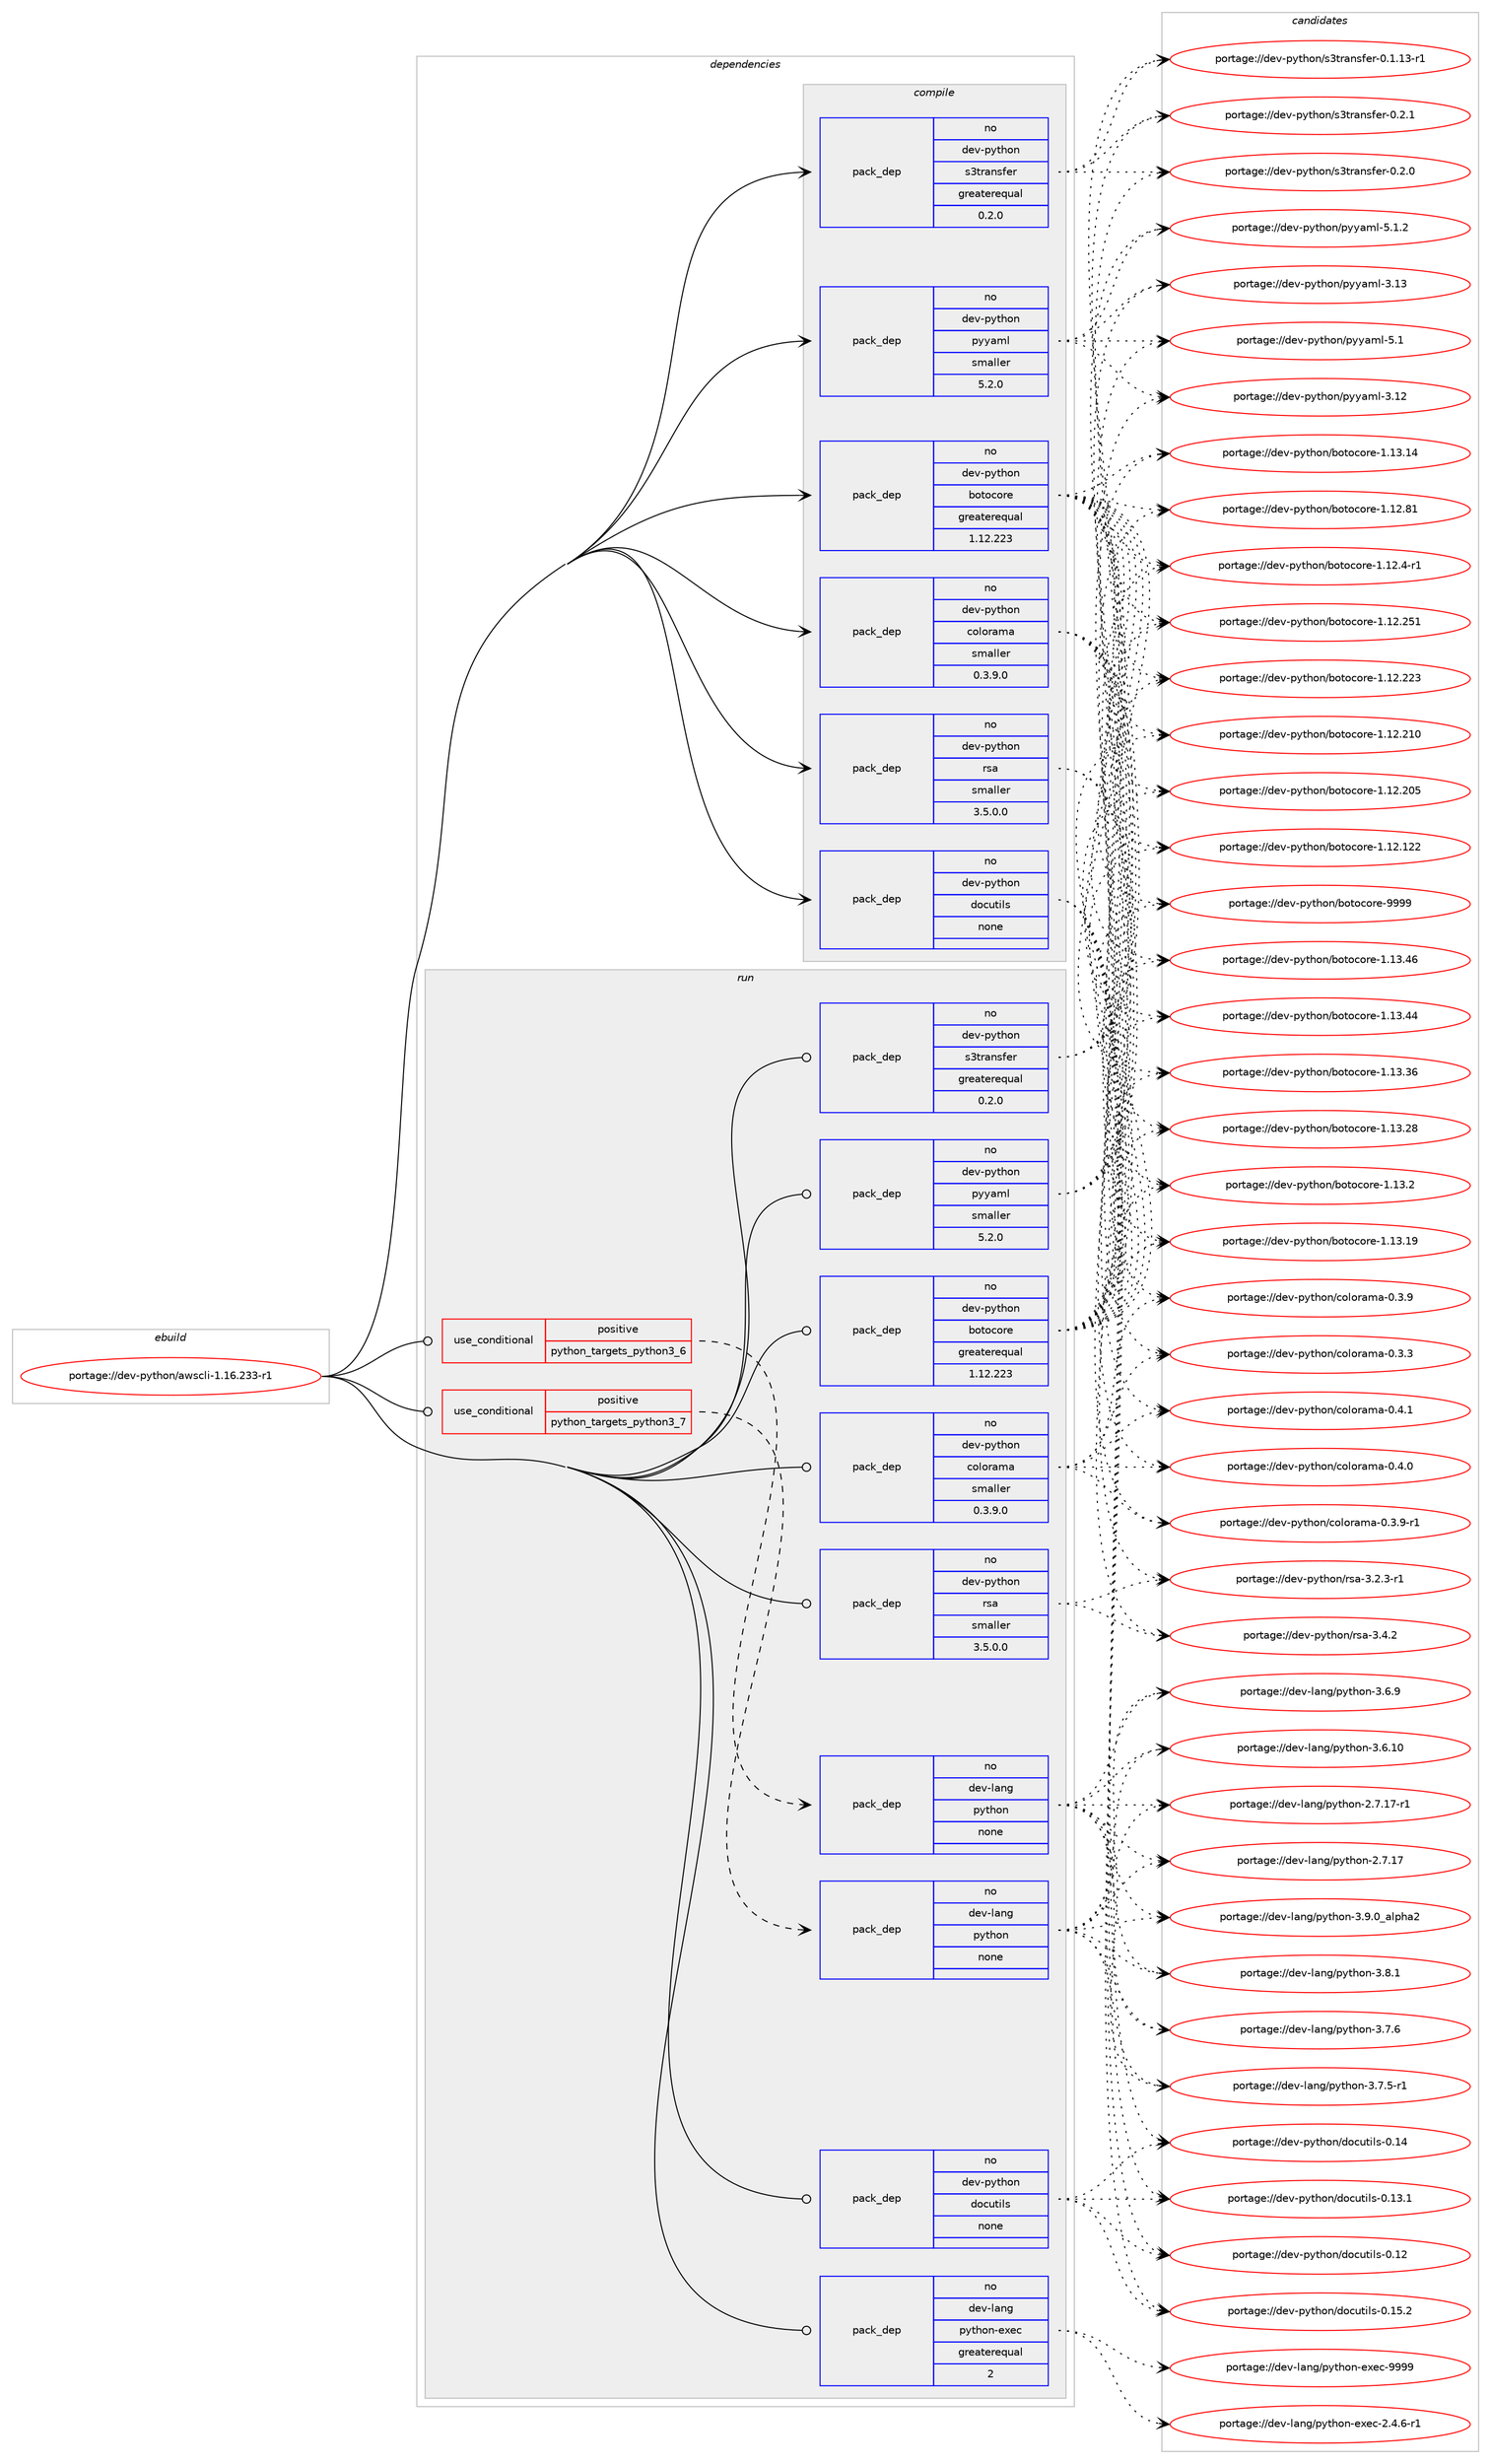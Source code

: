 digraph prolog {

# *************
# Graph options
# *************

newrank=true;
concentrate=true;
compound=true;
graph [rankdir=LR,fontname=Helvetica,fontsize=10,ranksep=1.5];#, ranksep=2.5, nodesep=0.2];
edge  [arrowhead=vee];
node  [fontname=Helvetica,fontsize=10];

# **********
# The ebuild
# **********

subgraph cluster_leftcol {
color=gray;
label=<<i>ebuild</i>>;
id [label="portage://dev-python/awscli-1.16.233-r1", color=red, width=4, href="../dev-python/awscli-1.16.233-r1.svg"];
}

# ****************
# The dependencies
# ****************

subgraph cluster_midcol {
color=gray;
label=<<i>dependencies</i>>;
subgraph cluster_compile {
fillcolor="#eeeeee";
style=filled;
label=<<i>compile</i>>;
subgraph pack346637 {
dependency470301 [label=<<TABLE BORDER="0" CELLBORDER="1" CELLSPACING="0" CELLPADDING="4" WIDTH="220"><TR><TD ROWSPAN="6" CELLPADDING="30">pack_dep</TD></TR><TR><TD WIDTH="110">no</TD></TR><TR><TD>dev-python</TD></TR><TR><TD>botocore</TD></TR><TR><TD>greaterequal</TD></TR><TR><TD>1.12.223</TD></TR></TABLE>>, shape=none, color=blue];
}
id:e -> dependency470301:w [weight=20,style="solid",arrowhead="vee"];
subgraph pack346638 {
dependency470302 [label=<<TABLE BORDER="0" CELLBORDER="1" CELLSPACING="0" CELLPADDING="4" WIDTH="220"><TR><TD ROWSPAN="6" CELLPADDING="30">pack_dep</TD></TR><TR><TD WIDTH="110">no</TD></TR><TR><TD>dev-python</TD></TR><TR><TD>colorama</TD></TR><TR><TD>smaller</TD></TR><TR><TD>0.3.9.0</TD></TR></TABLE>>, shape=none, color=blue];
}
id:e -> dependency470302:w [weight=20,style="solid",arrowhead="vee"];
subgraph pack346639 {
dependency470303 [label=<<TABLE BORDER="0" CELLBORDER="1" CELLSPACING="0" CELLPADDING="4" WIDTH="220"><TR><TD ROWSPAN="6" CELLPADDING="30">pack_dep</TD></TR><TR><TD WIDTH="110">no</TD></TR><TR><TD>dev-python</TD></TR><TR><TD>docutils</TD></TR><TR><TD>none</TD></TR><TR><TD></TD></TR></TABLE>>, shape=none, color=blue];
}
id:e -> dependency470303:w [weight=20,style="solid",arrowhead="vee"];
subgraph pack346640 {
dependency470304 [label=<<TABLE BORDER="0" CELLBORDER="1" CELLSPACING="0" CELLPADDING="4" WIDTH="220"><TR><TD ROWSPAN="6" CELLPADDING="30">pack_dep</TD></TR><TR><TD WIDTH="110">no</TD></TR><TR><TD>dev-python</TD></TR><TR><TD>pyyaml</TD></TR><TR><TD>smaller</TD></TR><TR><TD>5.2.0</TD></TR></TABLE>>, shape=none, color=blue];
}
id:e -> dependency470304:w [weight=20,style="solid",arrowhead="vee"];
subgraph pack346641 {
dependency470305 [label=<<TABLE BORDER="0" CELLBORDER="1" CELLSPACING="0" CELLPADDING="4" WIDTH="220"><TR><TD ROWSPAN="6" CELLPADDING="30">pack_dep</TD></TR><TR><TD WIDTH="110">no</TD></TR><TR><TD>dev-python</TD></TR><TR><TD>rsa</TD></TR><TR><TD>smaller</TD></TR><TR><TD>3.5.0.0</TD></TR></TABLE>>, shape=none, color=blue];
}
id:e -> dependency470305:w [weight=20,style="solid",arrowhead="vee"];
subgraph pack346642 {
dependency470306 [label=<<TABLE BORDER="0" CELLBORDER="1" CELLSPACING="0" CELLPADDING="4" WIDTH="220"><TR><TD ROWSPAN="6" CELLPADDING="30">pack_dep</TD></TR><TR><TD WIDTH="110">no</TD></TR><TR><TD>dev-python</TD></TR><TR><TD>s3transfer</TD></TR><TR><TD>greaterequal</TD></TR><TR><TD>0.2.0</TD></TR></TABLE>>, shape=none, color=blue];
}
id:e -> dependency470306:w [weight=20,style="solid",arrowhead="vee"];
}
subgraph cluster_compileandrun {
fillcolor="#eeeeee";
style=filled;
label=<<i>compile and run</i>>;
}
subgraph cluster_run {
fillcolor="#eeeeee";
style=filled;
label=<<i>run</i>>;
subgraph cond118649 {
dependency470307 [label=<<TABLE BORDER="0" CELLBORDER="1" CELLSPACING="0" CELLPADDING="4"><TR><TD ROWSPAN="3" CELLPADDING="10">use_conditional</TD></TR><TR><TD>positive</TD></TR><TR><TD>python_targets_python3_6</TD></TR></TABLE>>, shape=none, color=red];
subgraph pack346643 {
dependency470308 [label=<<TABLE BORDER="0" CELLBORDER="1" CELLSPACING="0" CELLPADDING="4" WIDTH="220"><TR><TD ROWSPAN="6" CELLPADDING="30">pack_dep</TD></TR><TR><TD WIDTH="110">no</TD></TR><TR><TD>dev-lang</TD></TR><TR><TD>python</TD></TR><TR><TD>none</TD></TR><TR><TD></TD></TR></TABLE>>, shape=none, color=blue];
}
dependency470307:e -> dependency470308:w [weight=20,style="dashed",arrowhead="vee"];
}
id:e -> dependency470307:w [weight=20,style="solid",arrowhead="odot"];
subgraph cond118650 {
dependency470309 [label=<<TABLE BORDER="0" CELLBORDER="1" CELLSPACING="0" CELLPADDING="4"><TR><TD ROWSPAN="3" CELLPADDING="10">use_conditional</TD></TR><TR><TD>positive</TD></TR><TR><TD>python_targets_python3_7</TD></TR></TABLE>>, shape=none, color=red];
subgraph pack346644 {
dependency470310 [label=<<TABLE BORDER="0" CELLBORDER="1" CELLSPACING="0" CELLPADDING="4" WIDTH="220"><TR><TD ROWSPAN="6" CELLPADDING="30">pack_dep</TD></TR><TR><TD WIDTH="110">no</TD></TR><TR><TD>dev-lang</TD></TR><TR><TD>python</TD></TR><TR><TD>none</TD></TR><TR><TD></TD></TR></TABLE>>, shape=none, color=blue];
}
dependency470309:e -> dependency470310:w [weight=20,style="dashed",arrowhead="vee"];
}
id:e -> dependency470309:w [weight=20,style="solid",arrowhead="odot"];
subgraph pack346645 {
dependency470311 [label=<<TABLE BORDER="0" CELLBORDER="1" CELLSPACING="0" CELLPADDING="4" WIDTH="220"><TR><TD ROWSPAN="6" CELLPADDING="30">pack_dep</TD></TR><TR><TD WIDTH="110">no</TD></TR><TR><TD>dev-lang</TD></TR><TR><TD>python-exec</TD></TR><TR><TD>greaterequal</TD></TR><TR><TD>2</TD></TR></TABLE>>, shape=none, color=blue];
}
id:e -> dependency470311:w [weight=20,style="solid",arrowhead="odot"];
subgraph pack346646 {
dependency470312 [label=<<TABLE BORDER="0" CELLBORDER="1" CELLSPACING="0" CELLPADDING="4" WIDTH="220"><TR><TD ROWSPAN="6" CELLPADDING="30">pack_dep</TD></TR><TR><TD WIDTH="110">no</TD></TR><TR><TD>dev-python</TD></TR><TR><TD>botocore</TD></TR><TR><TD>greaterequal</TD></TR><TR><TD>1.12.223</TD></TR></TABLE>>, shape=none, color=blue];
}
id:e -> dependency470312:w [weight=20,style="solid",arrowhead="odot"];
subgraph pack346647 {
dependency470313 [label=<<TABLE BORDER="0" CELLBORDER="1" CELLSPACING="0" CELLPADDING="4" WIDTH="220"><TR><TD ROWSPAN="6" CELLPADDING="30">pack_dep</TD></TR><TR><TD WIDTH="110">no</TD></TR><TR><TD>dev-python</TD></TR><TR><TD>colorama</TD></TR><TR><TD>smaller</TD></TR><TR><TD>0.3.9.0</TD></TR></TABLE>>, shape=none, color=blue];
}
id:e -> dependency470313:w [weight=20,style="solid",arrowhead="odot"];
subgraph pack346648 {
dependency470314 [label=<<TABLE BORDER="0" CELLBORDER="1" CELLSPACING="0" CELLPADDING="4" WIDTH="220"><TR><TD ROWSPAN="6" CELLPADDING="30">pack_dep</TD></TR><TR><TD WIDTH="110">no</TD></TR><TR><TD>dev-python</TD></TR><TR><TD>docutils</TD></TR><TR><TD>none</TD></TR><TR><TD></TD></TR></TABLE>>, shape=none, color=blue];
}
id:e -> dependency470314:w [weight=20,style="solid",arrowhead="odot"];
subgraph pack346649 {
dependency470315 [label=<<TABLE BORDER="0" CELLBORDER="1" CELLSPACING="0" CELLPADDING="4" WIDTH="220"><TR><TD ROWSPAN="6" CELLPADDING="30">pack_dep</TD></TR><TR><TD WIDTH="110">no</TD></TR><TR><TD>dev-python</TD></TR><TR><TD>pyyaml</TD></TR><TR><TD>smaller</TD></TR><TR><TD>5.2.0</TD></TR></TABLE>>, shape=none, color=blue];
}
id:e -> dependency470315:w [weight=20,style="solid",arrowhead="odot"];
subgraph pack346650 {
dependency470316 [label=<<TABLE BORDER="0" CELLBORDER="1" CELLSPACING="0" CELLPADDING="4" WIDTH="220"><TR><TD ROWSPAN="6" CELLPADDING="30">pack_dep</TD></TR><TR><TD WIDTH="110">no</TD></TR><TR><TD>dev-python</TD></TR><TR><TD>rsa</TD></TR><TR><TD>smaller</TD></TR><TR><TD>3.5.0.0</TD></TR></TABLE>>, shape=none, color=blue];
}
id:e -> dependency470316:w [weight=20,style="solid",arrowhead="odot"];
subgraph pack346651 {
dependency470317 [label=<<TABLE BORDER="0" CELLBORDER="1" CELLSPACING="0" CELLPADDING="4" WIDTH="220"><TR><TD ROWSPAN="6" CELLPADDING="30">pack_dep</TD></TR><TR><TD WIDTH="110">no</TD></TR><TR><TD>dev-python</TD></TR><TR><TD>s3transfer</TD></TR><TR><TD>greaterequal</TD></TR><TR><TD>0.2.0</TD></TR></TABLE>>, shape=none, color=blue];
}
id:e -> dependency470317:w [weight=20,style="solid",arrowhead="odot"];
}
}

# **************
# The candidates
# **************

subgraph cluster_choices {
rank=same;
color=gray;
label=<<i>candidates</i>>;

subgraph choice346637 {
color=black;
nodesep=1;
choice100101118451121211161041111104798111116111991111141014557575757 [label="portage://dev-python/botocore-9999", color=red, width=4,href="../dev-python/botocore-9999.svg"];
choice100101118451121211161041111104798111116111991111141014549464951465254 [label="portage://dev-python/botocore-1.13.46", color=red, width=4,href="../dev-python/botocore-1.13.46.svg"];
choice100101118451121211161041111104798111116111991111141014549464951465252 [label="portage://dev-python/botocore-1.13.44", color=red, width=4,href="../dev-python/botocore-1.13.44.svg"];
choice100101118451121211161041111104798111116111991111141014549464951465154 [label="portage://dev-python/botocore-1.13.36", color=red, width=4,href="../dev-python/botocore-1.13.36.svg"];
choice100101118451121211161041111104798111116111991111141014549464951465056 [label="portage://dev-python/botocore-1.13.28", color=red, width=4,href="../dev-python/botocore-1.13.28.svg"];
choice1001011184511212111610411111047981111161119911111410145494649514650 [label="portage://dev-python/botocore-1.13.2", color=red, width=4,href="../dev-python/botocore-1.13.2.svg"];
choice100101118451121211161041111104798111116111991111141014549464951464957 [label="portage://dev-python/botocore-1.13.19", color=red, width=4,href="../dev-python/botocore-1.13.19.svg"];
choice100101118451121211161041111104798111116111991111141014549464951464952 [label="portage://dev-python/botocore-1.13.14", color=red, width=4,href="../dev-python/botocore-1.13.14.svg"];
choice100101118451121211161041111104798111116111991111141014549464950465649 [label="portage://dev-python/botocore-1.12.81", color=red, width=4,href="../dev-python/botocore-1.12.81.svg"];
choice10010111845112121116104111110479811111611199111114101454946495046524511449 [label="portage://dev-python/botocore-1.12.4-r1", color=red, width=4,href="../dev-python/botocore-1.12.4-r1.svg"];
choice10010111845112121116104111110479811111611199111114101454946495046505349 [label="portage://dev-python/botocore-1.12.251", color=red, width=4,href="../dev-python/botocore-1.12.251.svg"];
choice10010111845112121116104111110479811111611199111114101454946495046505051 [label="portage://dev-python/botocore-1.12.223", color=red, width=4,href="../dev-python/botocore-1.12.223.svg"];
choice10010111845112121116104111110479811111611199111114101454946495046504948 [label="portage://dev-python/botocore-1.12.210", color=red, width=4,href="../dev-python/botocore-1.12.210.svg"];
choice10010111845112121116104111110479811111611199111114101454946495046504853 [label="portage://dev-python/botocore-1.12.205", color=red, width=4,href="../dev-python/botocore-1.12.205.svg"];
choice10010111845112121116104111110479811111611199111114101454946495046495050 [label="portage://dev-python/botocore-1.12.122", color=red, width=4,href="../dev-python/botocore-1.12.122.svg"];
dependency470301:e -> choice100101118451121211161041111104798111116111991111141014557575757:w [style=dotted,weight="100"];
dependency470301:e -> choice100101118451121211161041111104798111116111991111141014549464951465254:w [style=dotted,weight="100"];
dependency470301:e -> choice100101118451121211161041111104798111116111991111141014549464951465252:w [style=dotted,weight="100"];
dependency470301:e -> choice100101118451121211161041111104798111116111991111141014549464951465154:w [style=dotted,weight="100"];
dependency470301:e -> choice100101118451121211161041111104798111116111991111141014549464951465056:w [style=dotted,weight="100"];
dependency470301:e -> choice1001011184511212111610411111047981111161119911111410145494649514650:w [style=dotted,weight="100"];
dependency470301:e -> choice100101118451121211161041111104798111116111991111141014549464951464957:w [style=dotted,weight="100"];
dependency470301:e -> choice100101118451121211161041111104798111116111991111141014549464951464952:w [style=dotted,weight="100"];
dependency470301:e -> choice100101118451121211161041111104798111116111991111141014549464950465649:w [style=dotted,weight="100"];
dependency470301:e -> choice10010111845112121116104111110479811111611199111114101454946495046524511449:w [style=dotted,weight="100"];
dependency470301:e -> choice10010111845112121116104111110479811111611199111114101454946495046505349:w [style=dotted,weight="100"];
dependency470301:e -> choice10010111845112121116104111110479811111611199111114101454946495046505051:w [style=dotted,weight="100"];
dependency470301:e -> choice10010111845112121116104111110479811111611199111114101454946495046504948:w [style=dotted,weight="100"];
dependency470301:e -> choice10010111845112121116104111110479811111611199111114101454946495046504853:w [style=dotted,weight="100"];
dependency470301:e -> choice10010111845112121116104111110479811111611199111114101454946495046495050:w [style=dotted,weight="100"];
}
subgraph choice346638 {
color=black;
nodesep=1;
choice1001011184511212111610411111047991111081111149710997454846524649 [label="portage://dev-python/colorama-0.4.1", color=red, width=4,href="../dev-python/colorama-0.4.1.svg"];
choice1001011184511212111610411111047991111081111149710997454846524648 [label="portage://dev-python/colorama-0.4.0", color=red, width=4,href="../dev-python/colorama-0.4.0.svg"];
choice10010111845112121116104111110479911110811111497109974548465146574511449 [label="portage://dev-python/colorama-0.3.9-r1", color=red, width=4,href="../dev-python/colorama-0.3.9-r1.svg"];
choice1001011184511212111610411111047991111081111149710997454846514657 [label="portage://dev-python/colorama-0.3.9", color=red, width=4,href="../dev-python/colorama-0.3.9.svg"];
choice1001011184511212111610411111047991111081111149710997454846514651 [label="portage://dev-python/colorama-0.3.3", color=red, width=4,href="../dev-python/colorama-0.3.3.svg"];
dependency470302:e -> choice1001011184511212111610411111047991111081111149710997454846524649:w [style=dotted,weight="100"];
dependency470302:e -> choice1001011184511212111610411111047991111081111149710997454846524648:w [style=dotted,weight="100"];
dependency470302:e -> choice10010111845112121116104111110479911110811111497109974548465146574511449:w [style=dotted,weight="100"];
dependency470302:e -> choice1001011184511212111610411111047991111081111149710997454846514657:w [style=dotted,weight="100"];
dependency470302:e -> choice1001011184511212111610411111047991111081111149710997454846514651:w [style=dotted,weight="100"];
}
subgraph choice346639 {
color=black;
nodesep=1;
choice10010111845112121116104111110471001119911711610510811545484649534650 [label="portage://dev-python/docutils-0.15.2", color=red, width=4,href="../dev-python/docutils-0.15.2.svg"];
choice1001011184511212111610411111047100111991171161051081154548464952 [label="portage://dev-python/docutils-0.14", color=red, width=4,href="../dev-python/docutils-0.14.svg"];
choice10010111845112121116104111110471001119911711610510811545484649514649 [label="portage://dev-python/docutils-0.13.1", color=red, width=4,href="../dev-python/docutils-0.13.1.svg"];
choice1001011184511212111610411111047100111991171161051081154548464950 [label="portage://dev-python/docutils-0.12", color=red, width=4,href="../dev-python/docutils-0.12.svg"];
dependency470303:e -> choice10010111845112121116104111110471001119911711610510811545484649534650:w [style=dotted,weight="100"];
dependency470303:e -> choice1001011184511212111610411111047100111991171161051081154548464952:w [style=dotted,weight="100"];
dependency470303:e -> choice10010111845112121116104111110471001119911711610510811545484649514649:w [style=dotted,weight="100"];
dependency470303:e -> choice1001011184511212111610411111047100111991171161051081154548464950:w [style=dotted,weight="100"];
}
subgraph choice346640 {
color=black;
nodesep=1;
choice100101118451121211161041111104711212112197109108455346494650 [label="portage://dev-python/pyyaml-5.1.2", color=red, width=4,href="../dev-python/pyyaml-5.1.2.svg"];
choice10010111845112121116104111110471121211219710910845534649 [label="portage://dev-python/pyyaml-5.1", color=red, width=4,href="../dev-python/pyyaml-5.1.svg"];
choice1001011184511212111610411111047112121121971091084551464951 [label="portage://dev-python/pyyaml-3.13", color=red, width=4,href="../dev-python/pyyaml-3.13.svg"];
choice1001011184511212111610411111047112121121971091084551464950 [label="portage://dev-python/pyyaml-3.12", color=red, width=4,href="../dev-python/pyyaml-3.12.svg"];
dependency470304:e -> choice100101118451121211161041111104711212112197109108455346494650:w [style=dotted,weight="100"];
dependency470304:e -> choice10010111845112121116104111110471121211219710910845534649:w [style=dotted,weight="100"];
dependency470304:e -> choice1001011184511212111610411111047112121121971091084551464951:w [style=dotted,weight="100"];
dependency470304:e -> choice1001011184511212111610411111047112121121971091084551464950:w [style=dotted,weight="100"];
}
subgraph choice346641 {
color=black;
nodesep=1;
choice100101118451121211161041111104711411597455146524650 [label="portage://dev-python/rsa-3.4.2", color=red, width=4,href="../dev-python/rsa-3.4.2.svg"];
choice1001011184511212111610411111047114115974551465046514511449 [label="portage://dev-python/rsa-3.2.3-r1", color=red, width=4,href="../dev-python/rsa-3.2.3-r1.svg"];
dependency470305:e -> choice100101118451121211161041111104711411597455146524650:w [style=dotted,weight="100"];
dependency470305:e -> choice1001011184511212111610411111047114115974551465046514511449:w [style=dotted,weight="100"];
}
subgraph choice346642 {
color=black;
nodesep=1;
choice10010111845112121116104111110471155111611497110115102101114454846504649 [label="portage://dev-python/s3transfer-0.2.1", color=red, width=4,href="../dev-python/s3transfer-0.2.1.svg"];
choice10010111845112121116104111110471155111611497110115102101114454846504648 [label="portage://dev-python/s3transfer-0.2.0", color=red, width=4,href="../dev-python/s3transfer-0.2.0.svg"];
choice10010111845112121116104111110471155111611497110115102101114454846494649514511449 [label="portage://dev-python/s3transfer-0.1.13-r1", color=red, width=4,href="../dev-python/s3transfer-0.1.13-r1.svg"];
dependency470306:e -> choice10010111845112121116104111110471155111611497110115102101114454846504649:w [style=dotted,weight="100"];
dependency470306:e -> choice10010111845112121116104111110471155111611497110115102101114454846504648:w [style=dotted,weight="100"];
dependency470306:e -> choice10010111845112121116104111110471155111611497110115102101114454846494649514511449:w [style=dotted,weight="100"];
}
subgraph choice346643 {
color=black;
nodesep=1;
choice10010111845108971101034711212111610411111045514657464895971081121049750 [label="portage://dev-lang/python-3.9.0_alpha2", color=red, width=4,href="../dev-lang/python-3.9.0_alpha2.svg"];
choice100101118451089711010347112121116104111110455146564649 [label="portage://dev-lang/python-3.8.1", color=red, width=4,href="../dev-lang/python-3.8.1.svg"];
choice100101118451089711010347112121116104111110455146554654 [label="portage://dev-lang/python-3.7.6", color=red, width=4,href="../dev-lang/python-3.7.6.svg"];
choice1001011184510897110103471121211161041111104551465546534511449 [label="portage://dev-lang/python-3.7.5-r1", color=red, width=4,href="../dev-lang/python-3.7.5-r1.svg"];
choice100101118451089711010347112121116104111110455146544657 [label="portage://dev-lang/python-3.6.9", color=red, width=4,href="../dev-lang/python-3.6.9.svg"];
choice10010111845108971101034711212111610411111045514654464948 [label="portage://dev-lang/python-3.6.10", color=red, width=4,href="../dev-lang/python-3.6.10.svg"];
choice100101118451089711010347112121116104111110455046554649554511449 [label="portage://dev-lang/python-2.7.17-r1", color=red, width=4,href="../dev-lang/python-2.7.17-r1.svg"];
choice10010111845108971101034711212111610411111045504655464955 [label="portage://dev-lang/python-2.7.17", color=red, width=4,href="../dev-lang/python-2.7.17.svg"];
dependency470308:e -> choice10010111845108971101034711212111610411111045514657464895971081121049750:w [style=dotted,weight="100"];
dependency470308:e -> choice100101118451089711010347112121116104111110455146564649:w [style=dotted,weight="100"];
dependency470308:e -> choice100101118451089711010347112121116104111110455146554654:w [style=dotted,weight="100"];
dependency470308:e -> choice1001011184510897110103471121211161041111104551465546534511449:w [style=dotted,weight="100"];
dependency470308:e -> choice100101118451089711010347112121116104111110455146544657:w [style=dotted,weight="100"];
dependency470308:e -> choice10010111845108971101034711212111610411111045514654464948:w [style=dotted,weight="100"];
dependency470308:e -> choice100101118451089711010347112121116104111110455046554649554511449:w [style=dotted,weight="100"];
dependency470308:e -> choice10010111845108971101034711212111610411111045504655464955:w [style=dotted,weight="100"];
}
subgraph choice346644 {
color=black;
nodesep=1;
choice10010111845108971101034711212111610411111045514657464895971081121049750 [label="portage://dev-lang/python-3.9.0_alpha2", color=red, width=4,href="../dev-lang/python-3.9.0_alpha2.svg"];
choice100101118451089711010347112121116104111110455146564649 [label="portage://dev-lang/python-3.8.1", color=red, width=4,href="../dev-lang/python-3.8.1.svg"];
choice100101118451089711010347112121116104111110455146554654 [label="portage://dev-lang/python-3.7.6", color=red, width=4,href="../dev-lang/python-3.7.6.svg"];
choice1001011184510897110103471121211161041111104551465546534511449 [label="portage://dev-lang/python-3.7.5-r1", color=red, width=4,href="../dev-lang/python-3.7.5-r1.svg"];
choice100101118451089711010347112121116104111110455146544657 [label="portage://dev-lang/python-3.6.9", color=red, width=4,href="../dev-lang/python-3.6.9.svg"];
choice10010111845108971101034711212111610411111045514654464948 [label="portage://dev-lang/python-3.6.10", color=red, width=4,href="../dev-lang/python-3.6.10.svg"];
choice100101118451089711010347112121116104111110455046554649554511449 [label="portage://dev-lang/python-2.7.17-r1", color=red, width=4,href="../dev-lang/python-2.7.17-r1.svg"];
choice10010111845108971101034711212111610411111045504655464955 [label="portage://dev-lang/python-2.7.17", color=red, width=4,href="../dev-lang/python-2.7.17.svg"];
dependency470310:e -> choice10010111845108971101034711212111610411111045514657464895971081121049750:w [style=dotted,weight="100"];
dependency470310:e -> choice100101118451089711010347112121116104111110455146564649:w [style=dotted,weight="100"];
dependency470310:e -> choice100101118451089711010347112121116104111110455146554654:w [style=dotted,weight="100"];
dependency470310:e -> choice1001011184510897110103471121211161041111104551465546534511449:w [style=dotted,weight="100"];
dependency470310:e -> choice100101118451089711010347112121116104111110455146544657:w [style=dotted,weight="100"];
dependency470310:e -> choice10010111845108971101034711212111610411111045514654464948:w [style=dotted,weight="100"];
dependency470310:e -> choice100101118451089711010347112121116104111110455046554649554511449:w [style=dotted,weight="100"];
dependency470310:e -> choice10010111845108971101034711212111610411111045504655464955:w [style=dotted,weight="100"];
}
subgraph choice346645 {
color=black;
nodesep=1;
choice10010111845108971101034711212111610411111045101120101994557575757 [label="portage://dev-lang/python-exec-9999", color=red, width=4,href="../dev-lang/python-exec-9999.svg"];
choice10010111845108971101034711212111610411111045101120101994550465246544511449 [label="portage://dev-lang/python-exec-2.4.6-r1", color=red, width=4,href="../dev-lang/python-exec-2.4.6-r1.svg"];
dependency470311:e -> choice10010111845108971101034711212111610411111045101120101994557575757:w [style=dotted,weight="100"];
dependency470311:e -> choice10010111845108971101034711212111610411111045101120101994550465246544511449:w [style=dotted,weight="100"];
}
subgraph choice346646 {
color=black;
nodesep=1;
choice100101118451121211161041111104798111116111991111141014557575757 [label="portage://dev-python/botocore-9999", color=red, width=4,href="../dev-python/botocore-9999.svg"];
choice100101118451121211161041111104798111116111991111141014549464951465254 [label="portage://dev-python/botocore-1.13.46", color=red, width=4,href="../dev-python/botocore-1.13.46.svg"];
choice100101118451121211161041111104798111116111991111141014549464951465252 [label="portage://dev-python/botocore-1.13.44", color=red, width=4,href="../dev-python/botocore-1.13.44.svg"];
choice100101118451121211161041111104798111116111991111141014549464951465154 [label="portage://dev-python/botocore-1.13.36", color=red, width=4,href="../dev-python/botocore-1.13.36.svg"];
choice100101118451121211161041111104798111116111991111141014549464951465056 [label="portage://dev-python/botocore-1.13.28", color=red, width=4,href="../dev-python/botocore-1.13.28.svg"];
choice1001011184511212111610411111047981111161119911111410145494649514650 [label="portage://dev-python/botocore-1.13.2", color=red, width=4,href="../dev-python/botocore-1.13.2.svg"];
choice100101118451121211161041111104798111116111991111141014549464951464957 [label="portage://dev-python/botocore-1.13.19", color=red, width=4,href="../dev-python/botocore-1.13.19.svg"];
choice100101118451121211161041111104798111116111991111141014549464951464952 [label="portage://dev-python/botocore-1.13.14", color=red, width=4,href="../dev-python/botocore-1.13.14.svg"];
choice100101118451121211161041111104798111116111991111141014549464950465649 [label="portage://dev-python/botocore-1.12.81", color=red, width=4,href="../dev-python/botocore-1.12.81.svg"];
choice10010111845112121116104111110479811111611199111114101454946495046524511449 [label="portage://dev-python/botocore-1.12.4-r1", color=red, width=4,href="../dev-python/botocore-1.12.4-r1.svg"];
choice10010111845112121116104111110479811111611199111114101454946495046505349 [label="portage://dev-python/botocore-1.12.251", color=red, width=4,href="../dev-python/botocore-1.12.251.svg"];
choice10010111845112121116104111110479811111611199111114101454946495046505051 [label="portage://dev-python/botocore-1.12.223", color=red, width=4,href="../dev-python/botocore-1.12.223.svg"];
choice10010111845112121116104111110479811111611199111114101454946495046504948 [label="portage://dev-python/botocore-1.12.210", color=red, width=4,href="../dev-python/botocore-1.12.210.svg"];
choice10010111845112121116104111110479811111611199111114101454946495046504853 [label="portage://dev-python/botocore-1.12.205", color=red, width=4,href="../dev-python/botocore-1.12.205.svg"];
choice10010111845112121116104111110479811111611199111114101454946495046495050 [label="portage://dev-python/botocore-1.12.122", color=red, width=4,href="../dev-python/botocore-1.12.122.svg"];
dependency470312:e -> choice100101118451121211161041111104798111116111991111141014557575757:w [style=dotted,weight="100"];
dependency470312:e -> choice100101118451121211161041111104798111116111991111141014549464951465254:w [style=dotted,weight="100"];
dependency470312:e -> choice100101118451121211161041111104798111116111991111141014549464951465252:w [style=dotted,weight="100"];
dependency470312:e -> choice100101118451121211161041111104798111116111991111141014549464951465154:w [style=dotted,weight="100"];
dependency470312:e -> choice100101118451121211161041111104798111116111991111141014549464951465056:w [style=dotted,weight="100"];
dependency470312:e -> choice1001011184511212111610411111047981111161119911111410145494649514650:w [style=dotted,weight="100"];
dependency470312:e -> choice100101118451121211161041111104798111116111991111141014549464951464957:w [style=dotted,weight="100"];
dependency470312:e -> choice100101118451121211161041111104798111116111991111141014549464951464952:w [style=dotted,weight="100"];
dependency470312:e -> choice100101118451121211161041111104798111116111991111141014549464950465649:w [style=dotted,weight="100"];
dependency470312:e -> choice10010111845112121116104111110479811111611199111114101454946495046524511449:w [style=dotted,weight="100"];
dependency470312:e -> choice10010111845112121116104111110479811111611199111114101454946495046505349:w [style=dotted,weight="100"];
dependency470312:e -> choice10010111845112121116104111110479811111611199111114101454946495046505051:w [style=dotted,weight="100"];
dependency470312:e -> choice10010111845112121116104111110479811111611199111114101454946495046504948:w [style=dotted,weight="100"];
dependency470312:e -> choice10010111845112121116104111110479811111611199111114101454946495046504853:w [style=dotted,weight="100"];
dependency470312:e -> choice10010111845112121116104111110479811111611199111114101454946495046495050:w [style=dotted,weight="100"];
}
subgraph choice346647 {
color=black;
nodesep=1;
choice1001011184511212111610411111047991111081111149710997454846524649 [label="portage://dev-python/colorama-0.4.1", color=red, width=4,href="../dev-python/colorama-0.4.1.svg"];
choice1001011184511212111610411111047991111081111149710997454846524648 [label="portage://dev-python/colorama-0.4.0", color=red, width=4,href="../dev-python/colorama-0.4.0.svg"];
choice10010111845112121116104111110479911110811111497109974548465146574511449 [label="portage://dev-python/colorama-0.3.9-r1", color=red, width=4,href="../dev-python/colorama-0.3.9-r1.svg"];
choice1001011184511212111610411111047991111081111149710997454846514657 [label="portage://dev-python/colorama-0.3.9", color=red, width=4,href="../dev-python/colorama-0.3.9.svg"];
choice1001011184511212111610411111047991111081111149710997454846514651 [label="portage://dev-python/colorama-0.3.3", color=red, width=4,href="../dev-python/colorama-0.3.3.svg"];
dependency470313:e -> choice1001011184511212111610411111047991111081111149710997454846524649:w [style=dotted,weight="100"];
dependency470313:e -> choice1001011184511212111610411111047991111081111149710997454846524648:w [style=dotted,weight="100"];
dependency470313:e -> choice10010111845112121116104111110479911110811111497109974548465146574511449:w [style=dotted,weight="100"];
dependency470313:e -> choice1001011184511212111610411111047991111081111149710997454846514657:w [style=dotted,weight="100"];
dependency470313:e -> choice1001011184511212111610411111047991111081111149710997454846514651:w [style=dotted,weight="100"];
}
subgraph choice346648 {
color=black;
nodesep=1;
choice10010111845112121116104111110471001119911711610510811545484649534650 [label="portage://dev-python/docutils-0.15.2", color=red, width=4,href="../dev-python/docutils-0.15.2.svg"];
choice1001011184511212111610411111047100111991171161051081154548464952 [label="portage://dev-python/docutils-0.14", color=red, width=4,href="../dev-python/docutils-0.14.svg"];
choice10010111845112121116104111110471001119911711610510811545484649514649 [label="portage://dev-python/docutils-0.13.1", color=red, width=4,href="../dev-python/docutils-0.13.1.svg"];
choice1001011184511212111610411111047100111991171161051081154548464950 [label="portage://dev-python/docutils-0.12", color=red, width=4,href="../dev-python/docutils-0.12.svg"];
dependency470314:e -> choice10010111845112121116104111110471001119911711610510811545484649534650:w [style=dotted,weight="100"];
dependency470314:e -> choice1001011184511212111610411111047100111991171161051081154548464952:w [style=dotted,weight="100"];
dependency470314:e -> choice10010111845112121116104111110471001119911711610510811545484649514649:w [style=dotted,weight="100"];
dependency470314:e -> choice1001011184511212111610411111047100111991171161051081154548464950:w [style=dotted,weight="100"];
}
subgraph choice346649 {
color=black;
nodesep=1;
choice100101118451121211161041111104711212112197109108455346494650 [label="portage://dev-python/pyyaml-5.1.2", color=red, width=4,href="../dev-python/pyyaml-5.1.2.svg"];
choice10010111845112121116104111110471121211219710910845534649 [label="portage://dev-python/pyyaml-5.1", color=red, width=4,href="../dev-python/pyyaml-5.1.svg"];
choice1001011184511212111610411111047112121121971091084551464951 [label="portage://dev-python/pyyaml-3.13", color=red, width=4,href="../dev-python/pyyaml-3.13.svg"];
choice1001011184511212111610411111047112121121971091084551464950 [label="portage://dev-python/pyyaml-3.12", color=red, width=4,href="../dev-python/pyyaml-3.12.svg"];
dependency470315:e -> choice100101118451121211161041111104711212112197109108455346494650:w [style=dotted,weight="100"];
dependency470315:e -> choice10010111845112121116104111110471121211219710910845534649:w [style=dotted,weight="100"];
dependency470315:e -> choice1001011184511212111610411111047112121121971091084551464951:w [style=dotted,weight="100"];
dependency470315:e -> choice1001011184511212111610411111047112121121971091084551464950:w [style=dotted,weight="100"];
}
subgraph choice346650 {
color=black;
nodesep=1;
choice100101118451121211161041111104711411597455146524650 [label="portage://dev-python/rsa-3.4.2", color=red, width=4,href="../dev-python/rsa-3.4.2.svg"];
choice1001011184511212111610411111047114115974551465046514511449 [label="portage://dev-python/rsa-3.2.3-r1", color=red, width=4,href="../dev-python/rsa-3.2.3-r1.svg"];
dependency470316:e -> choice100101118451121211161041111104711411597455146524650:w [style=dotted,weight="100"];
dependency470316:e -> choice1001011184511212111610411111047114115974551465046514511449:w [style=dotted,weight="100"];
}
subgraph choice346651 {
color=black;
nodesep=1;
choice10010111845112121116104111110471155111611497110115102101114454846504649 [label="portage://dev-python/s3transfer-0.2.1", color=red, width=4,href="../dev-python/s3transfer-0.2.1.svg"];
choice10010111845112121116104111110471155111611497110115102101114454846504648 [label="portage://dev-python/s3transfer-0.2.0", color=red, width=4,href="../dev-python/s3transfer-0.2.0.svg"];
choice10010111845112121116104111110471155111611497110115102101114454846494649514511449 [label="portage://dev-python/s3transfer-0.1.13-r1", color=red, width=4,href="../dev-python/s3transfer-0.1.13-r1.svg"];
dependency470317:e -> choice10010111845112121116104111110471155111611497110115102101114454846504649:w [style=dotted,weight="100"];
dependency470317:e -> choice10010111845112121116104111110471155111611497110115102101114454846504648:w [style=dotted,weight="100"];
dependency470317:e -> choice10010111845112121116104111110471155111611497110115102101114454846494649514511449:w [style=dotted,weight="100"];
}
}

}
